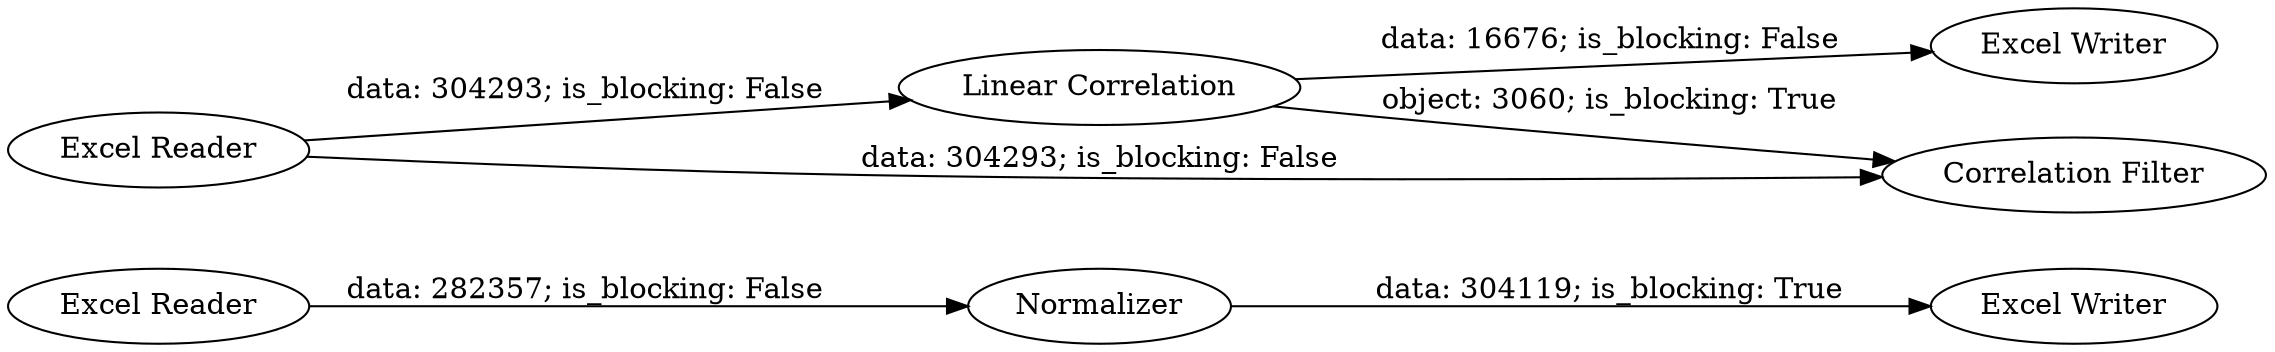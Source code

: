 digraph {
	"-4743763999944825692_1" [label="Excel Reader"]
	"-4743763999944825692_3" [label="Excel Writer"]
	"-4743763999944825692_7" [label="Excel Writer"]
	"-4743763999944825692_5" [label="Linear Correlation"]
	"-4743763999944825692_6" [label="Correlation Filter"]
	"-4743763999944825692_2" [label=Normalizer]
	"-4743763999944825692_4" [label="Excel Reader"]
	"-4743763999944825692_4" -> "-4743763999944825692_6" [label="data: 304293; is_blocking: False"]
	"-4743763999944825692_4" -> "-4743763999944825692_5" [label="data: 304293; is_blocking: False"]
	"-4743763999944825692_5" -> "-4743763999944825692_6" [label="object: 3060; is_blocking: True"]
	"-4743763999944825692_2" -> "-4743763999944825692_3" [label="data: 304119; is_blocking: True"]
	"-4743763999944825692_5" -> "-4743763999944825692_7" [label="data: 16676; is_blocking: False"]
	"-4743763999944825692_1" -> "-4743763999944825692_2" [label="data: 282357; is_blocking: False"]
	rankdir=LR
}
